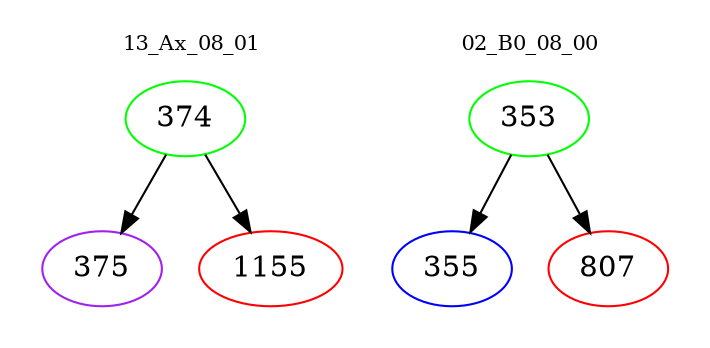 digraph{
subgraph cluster_0 {
color = white
label = "13_Ax_08_01";
fontsize=10;
T0_374 [label="374", color="green"]
T0_374 -> T0_375 [color="black"]
T0_375 [label="375", color="purple"]
T0_374 -> T0_1155 [color="black"]
T0_1155 [label="1155", color="red"]
}
subgraph cluster_1 {
color = white
label = "02_B0_08_00";
fontsize=10;
T1_353 [label="353", color="green"]
T1_353 -> T1_355 [color="black"]
T1_355 [label="355", color="blue"]
T1_353 -> T1_807 [color="black"]
T1_807 [label="807", color="red"]
}
}
